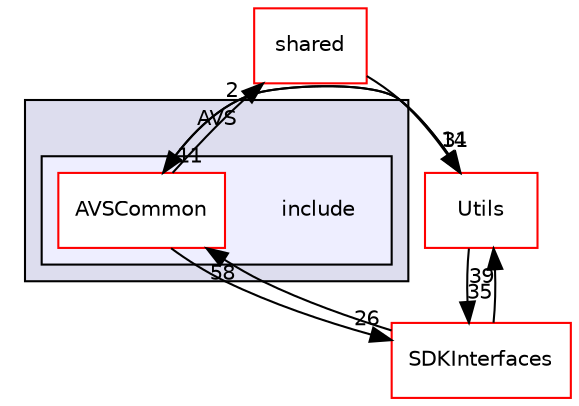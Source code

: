 digraph "/workplace/avs-device-sdk/AVSCommon/AVS/include" {
  compound=true
  node [ fontsize="10", fontname="Helvetica"];
  edge [ labelfontsize="10", labelfontname="Helvetica"];
  subgraph clusterdir_80711c2a226d5fced33fce22558d3784 {
    graph [ bgcolor="#ddddee", pencolor="black", label="AVS" fontname="Helvetica", fontsize="10", URL="dir_80711c2a226d5fced33fce22558d3784.html"]
  subgraph clusterdir_a8d3deb3c1282038af9ce4454694c1e1 {
    graph [ bgcolor="#eeeeff", pencolor="black", label="" URL="dir_a8d3deb3c1282038af9ce4454694c1e1.html"];
    dir_a8d3deb3c1282038af9ce4454694c1e1 [shape=plaintext label="include"];
    dir_4c314a0d19d1aa5c860795d42a926e2c [shape=box label="AVSCommon" color="red" fillcolor="white" style="filled" URL="dir_4c314a0d19d1aa5c860795d42a926e2c.html"];
  }
  }
  dir_9982052f7ce695d12571567315b2fafa [shape=box label="shared" fillcolor="white" style="filled" color="red" URL="dir_9982052f7ce695d12571567315b2fafa.html"];
  dir_97afc8111b754cf401b73024f872f45d [shape=box label="SDKInterfaces" fillcolor="white" style="filled" color="red" URL="dir_97afc8111b754cf401b73024f872f45d.html"];
  dir_49dd3d9ac5586189aa170bac46425b9c [shape=box label="Utils" fillcolor="white" style="filled" color="red" URL="dir_49dd3d9ac5586189aa170bac46425b9c.html"];
  dir_9982052f7ce695d12571567315b2fafa->dir_49dd3d9ac5586189aa170bac46425b9c [headlabel="14", labeldistance=1.5 headhref="dir_000549_000151.html"];
  dir_4c314a0d19d1aa5c860795d42a926e2c->dir_9982052f7ce695d12571567315b2fafa [headlabel="2", labeldistance=1.5 headhref="dir_000129_000549.html"];
  dir_4c314a0d19d1aa5c860795d42a926e2c->dir_97afc8111b754cf401b73024f872f45d [headlabel="26", labeldistance=1.5 headhref="dir_000129_000018.html"];
  dir_4c314a0d19d1aa5c860795d42a926e2c->dir_49dd3d9ac5586189aa170bac46425b9c [headlabel="31", labeldistance=1.5 headhref="dir_000129_000151.html"];
  dir_97afc8111b754cf401b73024f872f45d->dir_4c314a0d19d1aa5c860795d42a926e2c [headlabel="58", labeldistance=1.5 headhref="dir_000018_000129.html"];
  dir_97afc8111b754cf401b73024f872f45d->dir_49dd3d9ac5586189aa170bac46425b9c [headlabel="39", labeldistance=1.5 headhref="dir_000018_000151.html"];
  dir_49dd3d9ac5586189aa170bac46425b9c->dir_4c314a0d19d1aa5c860795d42a926e2c [headlabel="11", labeldistance=1.5 headhref="dir_000151_000129.html"];
  dir_49dd3d9ac5586189aa170bac46425b9c->dir_97afc8111b754cf401b73024f872f45d [headlabel="35", labeldistance=1.5 headhref="dir_000151_000018.html"];
}
